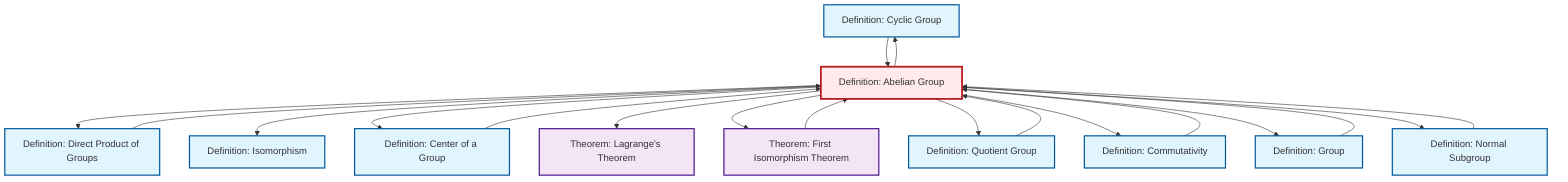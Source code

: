 graph TD
    classDef definition fill:#e1f5fe,stroke:#01579b,stroke-width:2px
    classDef theorem fill:#f3e5f5,stroke:#4a148c,stroke-width:2px
    classDef axiom fill:#fff3e0,stroke:#e65100,stroke-width:2px
    classDef example fill:#e8f5e9,stroke:#1b5e20,stroke-width:2px
    classDef current fill:#ffebee,stroke:#b71c1c,stroke-width:3px
    def-isomorphism["Definition: Isomorphism"]:::definition
    def-cyclic-group["Definition: Cyclic Group"]:::definition
    thm-lagrange["Theorem: Lagrange's Theorem"]:::theorem
    def-group["Definition: Group"]:::definition
    def-commutativity["Definition: Commutativity"]:::definition
    def-direct-product["Definition: Direct Product of Groups"]:::definition
    def-quotient-group["Definition: Quotient Group"]:::definition
    def-abelian-group["Definition: Abelian Group"]:::definition
    def-normal-subgroup["Definition: Normal Subgroup"]:::definition
    def-center-of-group["Definition: Center of a Group"]:::definition
    thm-first-isomorphism["Theorem: First Isomorphism Theorem"]:::theorem
    def-abelian-group --> def-direct-product
    def-abelian-group --> def-isomorphism
    def-quotient-group --> def-abelian-group
    def-abelian-group --> def-center-of-group
    def-abelian-group --> def-cyclic-group
    def-direct-product --> def-abelian-group
    def-abelian-group --> thm-lagrange
    def-normal-subgroup --> def-abelian-group
    def-abelian-group --> thm-first-isomorphism
    def-commutativity --> def-abelian-group
    def-abelian-group --> def-quotient-group
    def-abelian-group --> def-commutativity
    def-cyclic-group --> def-abelian-group
    def-abelian-group --> def-group
    thm-first-isomorphism --> def-abelian-group
    def-group --> def-abelian-group
    def-center-of-group --> def-abelian-group
    def-abelian-group --> def-normal-subgroup
    class def-abelian-group current